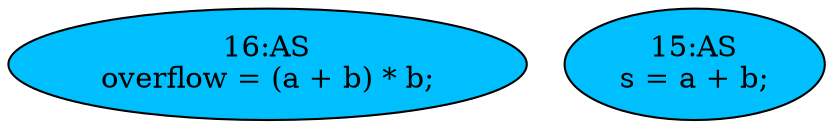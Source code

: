 strict digraph "compose( ,  )" {
	node [label="\N"];
	"16:AS"	[ast="<pyverilog.vparser.ast.Assign object at 0x7fdeebbe3250>",
		def_var="['overflow']",
		fillcolor=deepskyblue,
		label="16:AS
overflow = (a + b) * b;",
		statements="[]",
		style=filled,
		typ=Assign,
		use_var="['a', 'b', 'b']"];
	"15:AS"	[ast="<pyverilog.vparser.ast.Assign object at 0x7fdeebb96950>",
		def_var="['s']",
		fillcolor=deepskyblue,
		label="15:AS
s = a + b;",
		statements="[]",
		style=filled,
		typ=Assign,
		use_var="['a', 'b']"];
}
